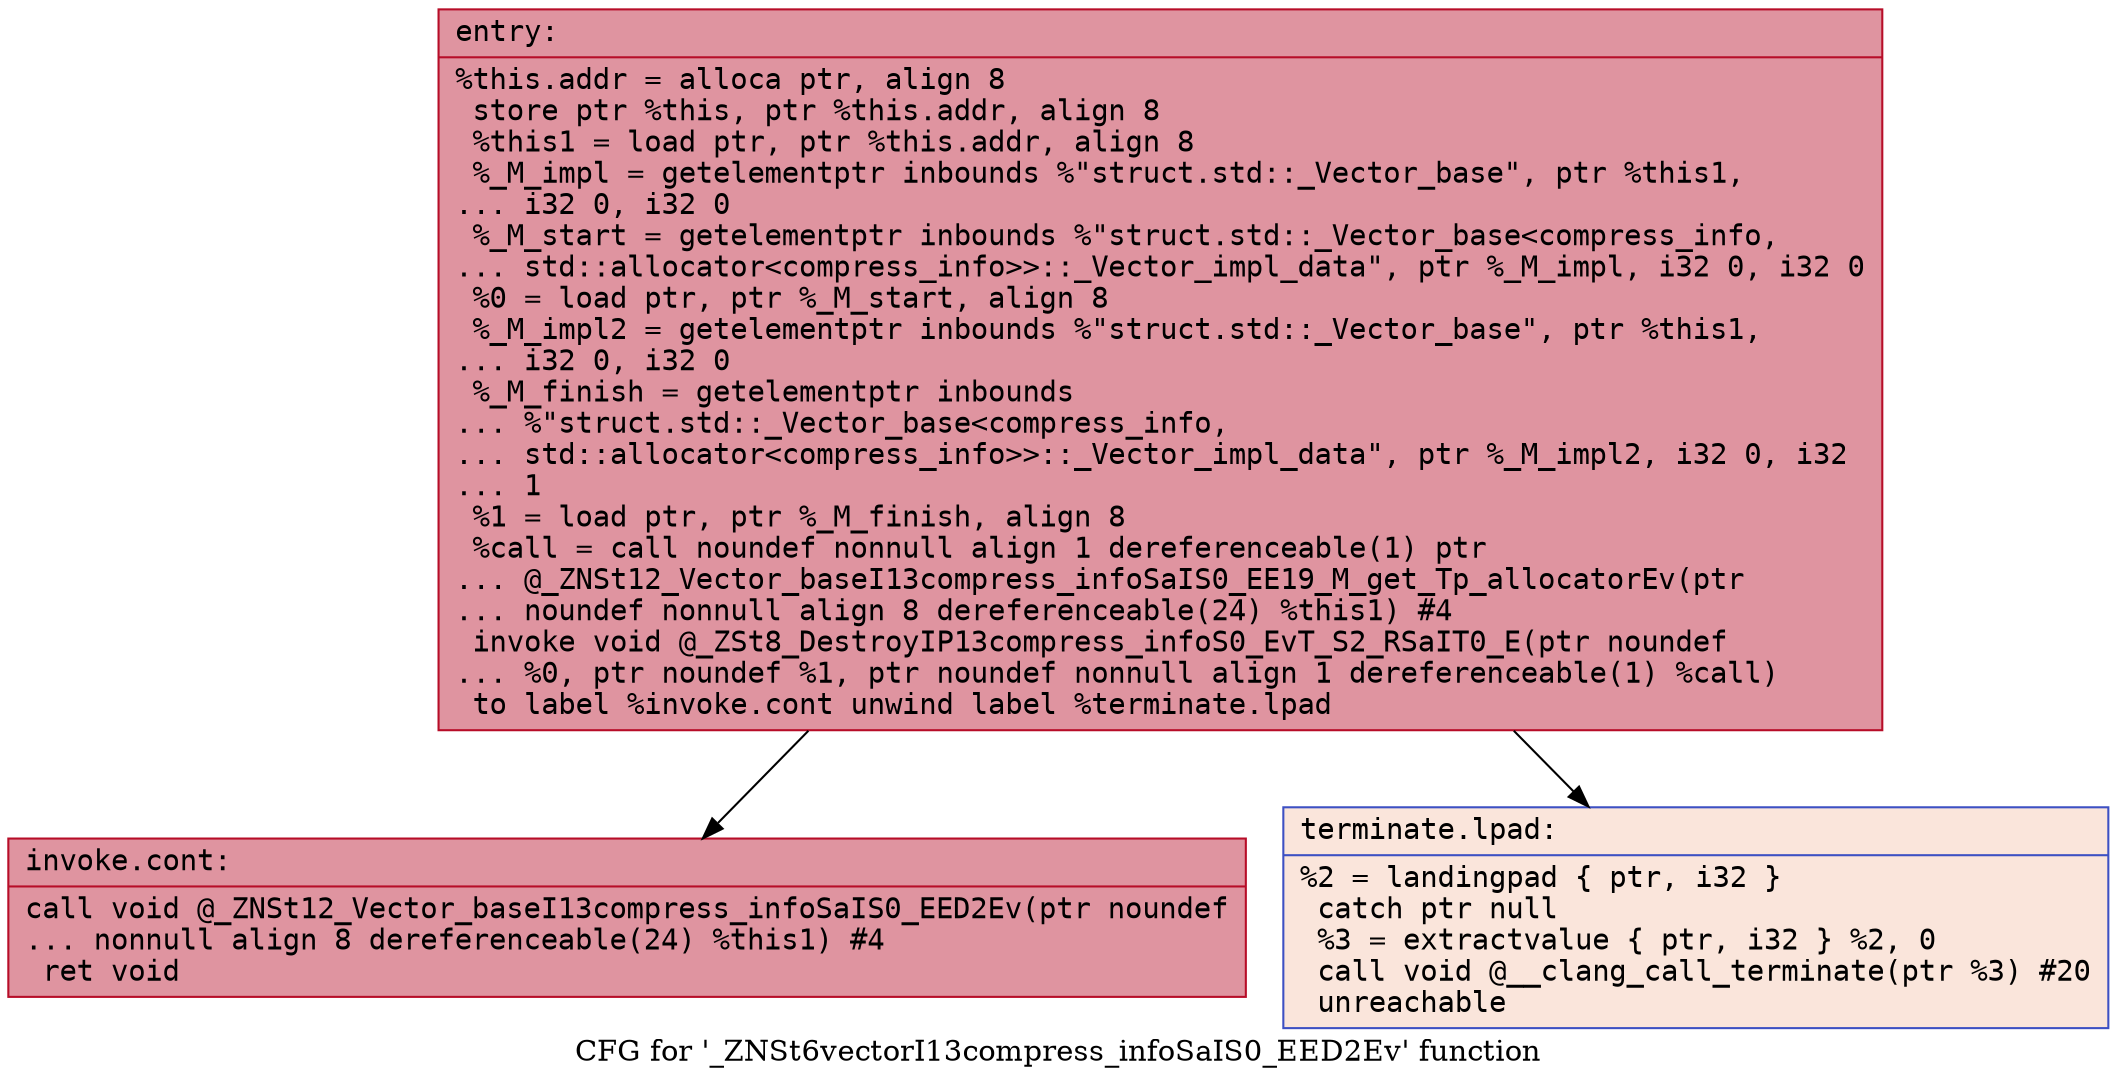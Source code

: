 digraph "CFG for '_ZNSt6vectorI13compress_infoSaIS0_EED2Ev' function" {
	label="CFG for '_ZNSt6vectorI13compress_infoSaIS0_EED2Ev' function";

	Node0x5651cd75fe50 [shape=record,color="#b70d28ff", style=filled, fillcolor="#b70d2870" fontname="Courier",label="{entry:\l|  %this.addr = alloca ptr, align 8\l  store ptr %this, ptr %this.addr, align 8\l  %this1 = load ptr, ptr %this.addr, align 8\l  %_M_impl = getelementptr inbounds %\"struct.std::_Vector_base\", ptr %this1,\l... i32 0, i32 0\l  %_M_start = getelementptr inbounds %\"struct.std::_Vector_base\<compress_info,\l... std::allocator\<compress_info\>\>::_Vector_impl_data\", ptr %_M_impl, i32 0, i32 0\l  %0 = load ptr, ptr %_M_start, align 8\l  %_M_impl2 = getelementptr inbounds %\"struct.std::_Vector_base\", ptr %this1,\l... i32 0, i32 0\l  %_M_finish = getelementptr inbounds\l... %\"struct.std::_Vector_base\<compress_info,\l... std::allocator\<compress_info\>\>::_Vector_impl_data\", ptr %_M_impl2, i32 0, i32\l... 1\l  %1 = load ptr, ptr %_M_finish, align 8\l  %call = call noundef nonnull align 1 dereferenceable(1) ptr\l... @_ZNSt12_Vector_baseI13compress_infoSaIS0_EE19_M_get_Tp_allocatorEv(ptr\l... noundef nonnull align 8 dereferenceable(24) %this1) #4\l  invoke void @_ZSt8_DestroyIP13compress_infoS0_EvT_S2_RSaIT0_E(ptr noundef\l... %0, ptr noundef %1, ptr noundef nonnull align 1 dereferenceable(1) %call)\l          to label %invoke.cont unwind label %terminate.lpad\l}"];
	Node0x5651cd75fe50 -> Node0x5651cd7603a0[tooltip="entry -> invoke.cont\nProbability 100.00%" ];
	Node0x5651cd75fe50 -> Node0x5651cd77eaf0[tooltip="entry -> terminate.lpad\nProbability 0.00%" ];
	Node0x5651cd7603a0 [shape=record,color="#b70d28ff", style=filled, fillcolor="#b70d2870" fontname="Courier",label="{invoke.cont:\l|  call void @_ZNSt12_Vector_baseI13compress_infoSaIS0_EED2Ev(ptr noundef\l... nonnull align 8 dereferenceable(24) %this1) #4\l  ret void\l}"];
	Node0x5651cd77eaf0 [shape=record,color="#3d50c3ff", style=filled, fillcolor="#f4c5ad70" fontname="Courier",label="{terminate.lpad:\l|  %2 = landingpad \{ ptr, i32 \}\l          catch ptr null\l  %3 = extractvalue \{ ptr, i32 \} %2, 0\l  call void @__clang_call_terminate(ptr %3) #20\l  unreachable\l}"];
}
